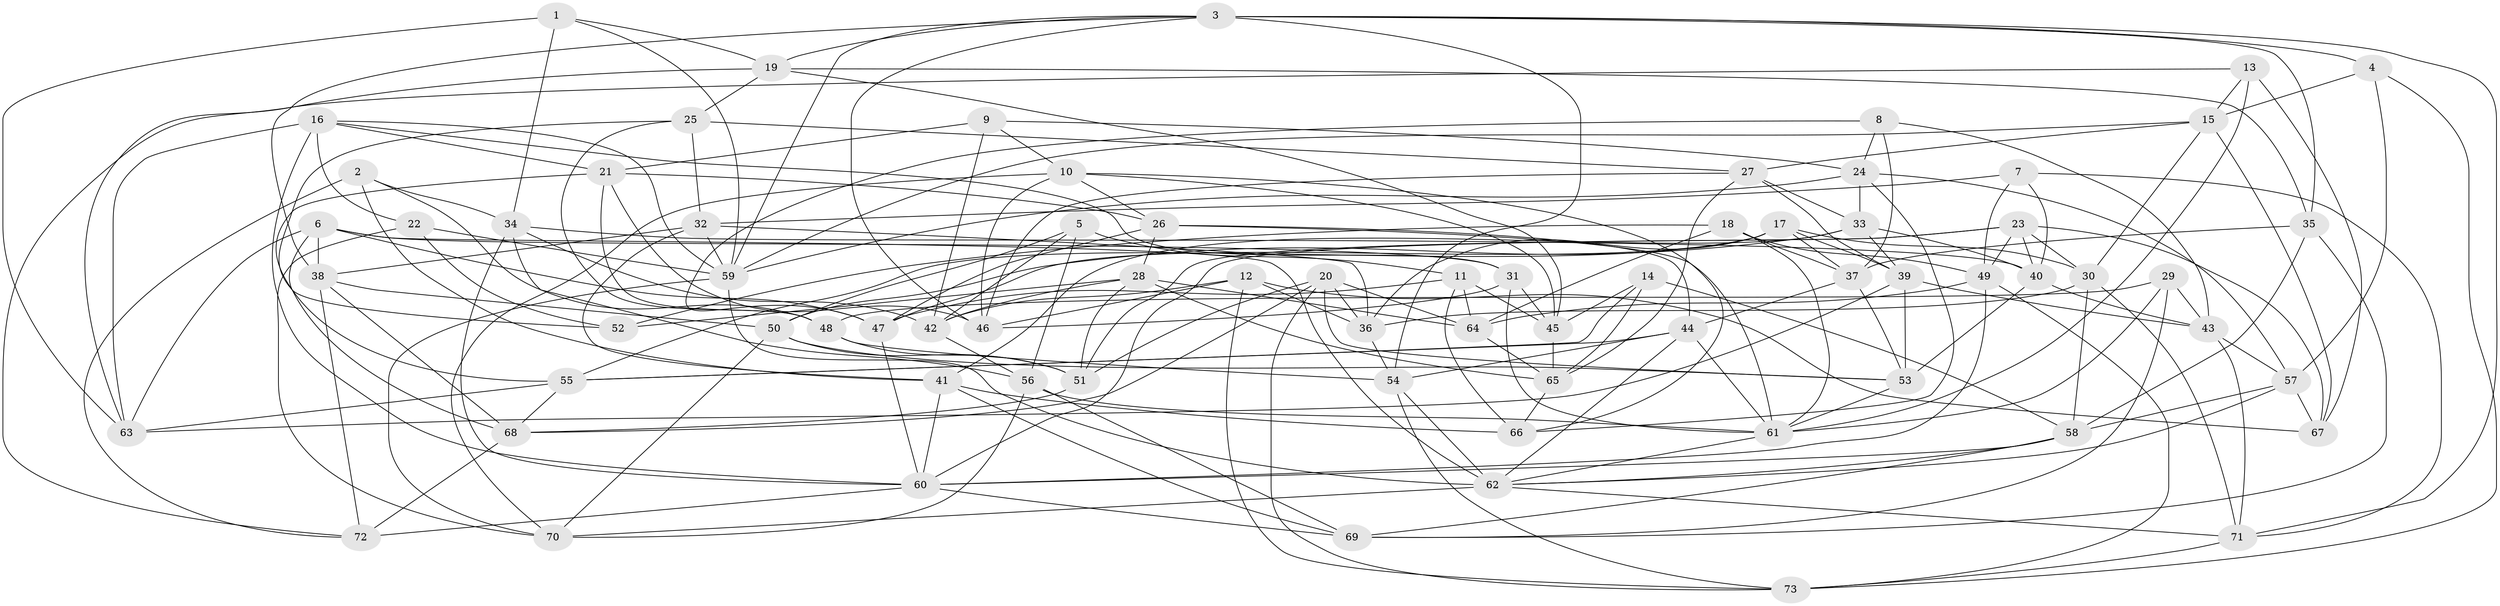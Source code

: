 // original degree distribution, {4: 1.0}
// Generated by graph-tools (version 1.1) at 2025/26/03/09/25 03:26:50]
// undirected, 73 vertices, 210 edges
graph export_dot {
graph [start="1"]
  node [color=gray90,style=filled];
  1;
  2;
  3;
  4;
  5;
  6;
  7;
  8;
  9;
  10;
  11;
  12;
  13;
  14;
  15;
  16;
  17;
  18;
  19;
  20;
  21;
  22;
  23;
  24;
  25;
  26;
  27;
  28;
  29;
  30;
  31;
  32;
  33;
  34;
  35;
  36;
  37;
  38;
  39;
  40;
  41;
  42;
  43;
  44;
  45;
  46;
  47;
  48;
  49;
  50;
  51;
  52;
  53;
  54;
  55;
  56;
  57;
  58;
  59;
  60;
  61;
  62;
  63;
  64;
  65;
  66;
  67;
  68;
  69;
  70;
  71;
  72;
  73;
  1 -- 19 [weight=1.0];
  1 -- 34 [weight=1.0];
  1 -- 59 [weight=1.0];
  1 -- 63 [weight=1.0];
  2 -- 34 [weight=1.0];
  2 -- 41 [weight=1.0];
  2 -- 48 [weight=1.0];
  2 -- 72 [weight=1.0];
  3 -- 4 [weight=1.0];
  3 -- 19 [weight=1.0];
  3 -- 35 [weight=1.0];
  3 -- 38 [weight=1.0];
  3 -- 46 [weight=1.0];
  3 -- 54 [weight=1.0];
  3 -- 59 [weight=1.0];
  3 -- 71 [weight=1.0];
  4 -- 15 [weight=1.0];
  4 -- 57 [weight=1.0];
  4 -- 73 [weight=1.0];
  5 -- 11 [weight=1.0];
  5 -- 42 [weight=1.0];
  5 -- 50 [weight=1.0];
  5 -- 56 [weight=1.0];
  6 -- 31 [weight=1.0];
  6 -- 38 [weight=1.0];
  6 -- 47 [weight=1.0];
  6 -- 62 [weight=1.0];
  6 -- 63 [weight=1.0];
  6 -- 68 [weight=1.0];
  7 -- 32 [weight=1.0];
  7 -- 40 [weight=1.0];
  7 -- 49 [weight=1.0];
  7 -- 71 [weight=1.0];
  8 -- 24 [weight=1.0];
  8 -- 37 [weight=1.0];
  8 -- 43 [weight=1.0];
  8 -- 47 [weight=1.0];
  9 -- 10 [weight=1.0];
  9 -- 21 [weight=1.0];
  9 -- 24 [weight=1.0];
  9 -- 42 [weight=1.0];
  10 -- 26 [weight=1.0];
  10 -- 45 [weight=1.0];
  10 -- 46 [weight=1.0];
  10 -- 66 [weight=1.0];
  10 -- 70 [weight=1.0];
  11 -- 45 [weight=1.0];
  11 -- 47 [weight=1.0];
  11 -- 64 [weight=1.0];
  11 -- 66 [weight=2.0];
  12 -- 36 [weight=1.0];
  12 -- 42 [weight=1.0];
  12 -- 46 [weight=1.0];
  12 -- 67 [weight=2.0];
  12 -- 73 [weight=1.0];
  13 -- 15 [weight=1.0];
  13 -- 61 [weight=1.0];
  13 -- 67 [weight=1.0];
  13 -- 72 [weight=1.0];
  14 -- 45 [weight=1.0];
  14 -- 55 [weight=1.0];
  14 -- 58 [weight=1.0];
  14 -- 65 [weight=1.0];
  15 -- 27 [weight=1.0];
  15 -- 30 [weight=1.0];
  15 -- 59 [weight=1.0];
  15 -- 67 [weight=1.0];
  16 -- 21 [weight=1.0];
  16 -- 22 [weight=1.0];
  16 -- 31 [weight=1.0];
  16 -- 59 [weight=1.0];
  16 -- 60 [weight=1.0];
  16 -- 63 [weight=1.0];
  17 -- 30 [weight=1.0];
  17 -- 36 [weight=1.0];
  17 -- 37 [weight=1.0];
  17 -- 39 [weight=1.0];
  17 -- 47 [weight=1.0];
  17 -- 55 [weight=1.0];
  18 -- 37 [weight=1.0];
  18 -- 49 [weight=1.0];
  18 -- 52 [weight=2.0];
  18 -- 61 [weight=1.0];
  18 -- 64 [weight=1.0];
  19 -- 25 [weight=1.0];
  19 -- 35 [weight=1.0];
  19 -- 45 [weight=1.0];
  19 -- 63 [weight=1.0];
  20 -- 36 [weight=1.0];
  20 -- 51 [weight=1.0];
  20 -- 53 [weight=1.0];
  20 -- 64 [weight=1.0];
  20 -- 68 [weight=1.0];
  20 -- 73 [weight=1.0];
  21 -- 26 [weight=1.0];
  21 -- 46 [weight=1.0];
  21 -- 48 [weight=1.0];
  21 -- 55 [weight=1.0];
  22 -- 52 [weight=1.0];
  22 -- 59 [weight=1.0];
  22 -- 70 [weight=1.0];
  23 -- 30 [weight=1.0];
  23 -- 40 [weight=1.0];
  23 -- 49 [weight=1.0];
  23 -- 51 [weight=1.0];
  23 -- 60 [weight=1.0];
  23 -- 67 [weight=1.0];
  24 -- 33 [weight=1.0];
  24 -- 57 [weight=1.0];
  24 -- 59 [weight=1.0];
  24 -- 66 [weight=1.0];
  25 -- 27 [weight=1.0];
  25 -- 32 [weight=1.0];
  25 -- 48 [weight=1.0];
  25 -- 52 [weight=2.0];
  26 -- 28 [weight=1.0];
  26 -- 44 [weight=1.0];
  26 -- 47 [weight=1.0];
  26 -- 61 [weight=1.0];
  27 -- 33 [weight=1.0];
  27 -- 39 [weight=1.0];
  27 -- 46 [weight=1.0];
  27 -- 65 [weight=1.0];
  28 -- 42 [weight=1.0];
  28 -- 51 [weight=1.0];
  28 -- 52 [weight=1.0];
  28 -- 64 [weight=1.0];
  28 -- 65 [weight=1.0];
  29 -- 43 [weight=1.0];
  29 -- 48 [weight=1.0];
  29 -- 61 [weight=1.0];
  29 -- 69 [weight=1.0];
  30 -- 36 [weight=1.0];
  30 -- 58 [weight=1.0];
  30 -- 71 [weight=1.0];
  31 -- 45 [weight=1.0];
  31 -- 46 [weight=1.0];
  31 -- 61 [weight=2.0];
  32 -- 36 [weight=1.0];
  32 -- 38 [weight=1.0];
  32 -- 41 [weight=1.0];
  32 -- 59 [weight=1.0];
  33 -- 39 [weight=1.0];
  33 -- 40 [weight=1.0];
  33 -- 41 [weight=1.0];
  33 -- 50 [weight=1.0];
  34 -- 40 [weight=1.0];
  34 -- 42 [weight=1.0];
  34 -- 56 [weight=1.0];
  34 -- 60 [weight=1.0];
  35 -- 37 [weight=1.0];
  35 -- 58 [weight=2.0];
  35 -- 69 [weight=1.0];
  36 -- 54 [weight=1.0];
  37 -- 44 [weight=1.0];
  37 -- 53 [weight=1.0];
  38 -- 50 [weight=1.0];
  38 -- 68 [weight=1.0];
  38 -- 72 [weight=1.0];
  39 -- 43 [weight=1.0];
  39 -- 53 [weight=1.0];
  39 -- 63 [weight=1.0];
  40 -- 43 [weight=1.0];
  40 -- 53 [weight=1.0];
  41 -- 60 [weight=1.0];
  41 -- 66 [weight=1.0];
  41 -- 69 [weight=1.0];
  42 -- 56 [weight=1.0];
  43 -- 57 [weight=1.0];
  43 -- 71 [weight=1.0];
  44 -- 54 [weight=1.0];
  44 -- 55 [weight=1.0];
  44 -- 61 [weight=1.0];
  44 -- 62 [weight=1.0];
  45 -- 65 [weight=1.0];
  47 -- 60 [weight=1.0];
  48 -- 51 [weight=1.0];
  48 -- 54 [weight=1.0];
  49 -- 60 [weight=1.0];
  49 -- 64 [weight=1.0];
  49 -- 73 [weight=1.0];
  50 -- 51 [weight=1.0];
  50 -- 53 [weight=1.0];
  50 -- 70 [weight=1.0];
  51 -- 68 [weight=1.0];
  53 -- 61 [weight=1.0];
  54 -- 62 [weight=1.0];
  54 -- 73 [weight=1.0];
  55 -- 63 [weight=1.0];
  55 -- 68 [weight=1.0];
  56 -- 61 [weight=1.0];
  56 -- 69 [weight=1.0];
  56 -- 70 [weight=1.0];
  57 -- 58 [weight=1.0];
  57 -- 62 [weight=1.0];
  57 -- 67 [weight=1.0];
  58 -- 60 [weight=1.0];
  58 -- 62 [weight=1.0];
  58 -- 69 [weight=1.0];
  59 -- 62 [weight=2.0];
  59 -- 70 [weight=1.0];
  60 -- 69 [weight=1.0];
  60 -- 72 [weight=2.0];
  61 -- 62 [weight=1.0];
  62 -- 70 [weight=1.0];
  62 -- 71 [weight=1.0];
  64 -- 65 [weight=1.0];
  65 -- 66 [weight=1.0];
  68 -- 72 [weight=1.0];
  71 -- 73 [weight=1.0];
}
